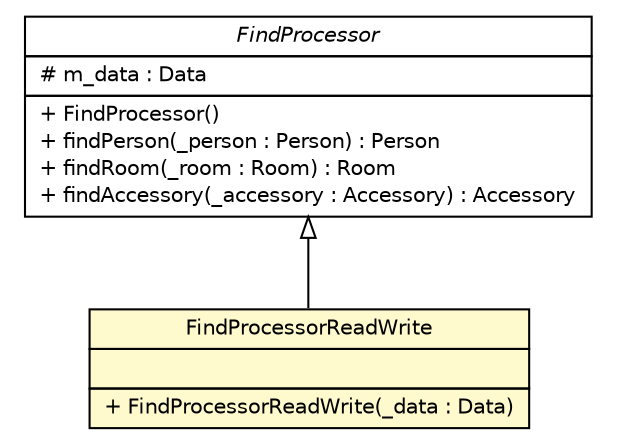 #!/usr/local/bin/dot
#
# Class diagram 
# Generated by UMLGraph version 5.1 (http://www.umlgraph.org/)
#

digraph G {
	edge [fontname="Helvetica",fontsize=10,labelfontname="Helvetica",labelfontsize=10];
	node [fontname="Helvetica",fontsize=10,shape=plaintext];
	nodesep=0.25;
	ranksep=0.5;
	// com.connectlife.coreserver.environment.FindProcessor
	c1336 [label=<<table title="com.connectlife.coreserver.environment.FindProcessor" border="0" cellborder="1" cellspacing="0" cellpadding="2" port="p" href="./FindProcessor.html">
		<tr><td><table border="0" cellspacing="0" cellpadding="1">
<tr><td align="center" balign="center"><font face="Helvetica-Oblique"> FindProcessor </font></td></tr>
		</table></td></tr>
		<tr><td><table border="0" cellspacing="0" cellpadding="1">
<tr><td align="left" balign="left"> # m_data : Data </td></tr>
		</table></td></tr>
		<tr><td><table border="0" cellspacing="0" cellpadding="1">
<tr><td align="left" balign="left"> + FindProcessor() </td></tr>
<tr><td align="left" balign="left"> + findPerson(_person : Person) : Person </td></tr>
<tr><td align="left" balign="left"> + findRoom(_room : Room) : Room </td></tr>
<tr><td align="left" balign="left"> + findAccessory(_accessory : Accessory) : Accessory </td></tr>
		</table></td></tr>
		</table>>, fontname="Helvetica", fontcolor="black", fontsize=10.0];
	// com.connectlife.coreserver.environment.FindProcessorReadWrite
	c1337 [label=<<table title="com.connectlife.coreserver.environment.FindProcessorReadWrite" border="0" cellborder="1" cellspacing="0" cellpadding="2" port="p" bgcolor="lemonChiffon" href="./FindProcessorReadWrite.html">
		<tr><td><table border="0" cellspacing="0" cellpadding="1">
<tr><td align="center" balign="center"> FindProcessorReadWrite </td></tr>
		</table></td></tr>
		<tr><td><table border="0" cellspacing="0" cellpadding="1">
<tr><td align="left" balign="left">  </td></tr>
		</table></td></tr>
		<tr><td><table border="0" cellspacing="0" cellpadding="1">
<tr><td align="left" balign="left"> + FindProcessorReadWrite(_data : Data) </td></tr>
		</table></td></tr>
		</table>>, fontname="Helvetica", fontcolor="black", fontsize=10.0];
	//com.connectlife.coreserver.environment.FindProcessorReadWrite extends com.connectlife.coreserver.environment.FindProcessor
	c1336:p -> c1337:p [dir=back,arrowtail=empty];
}

